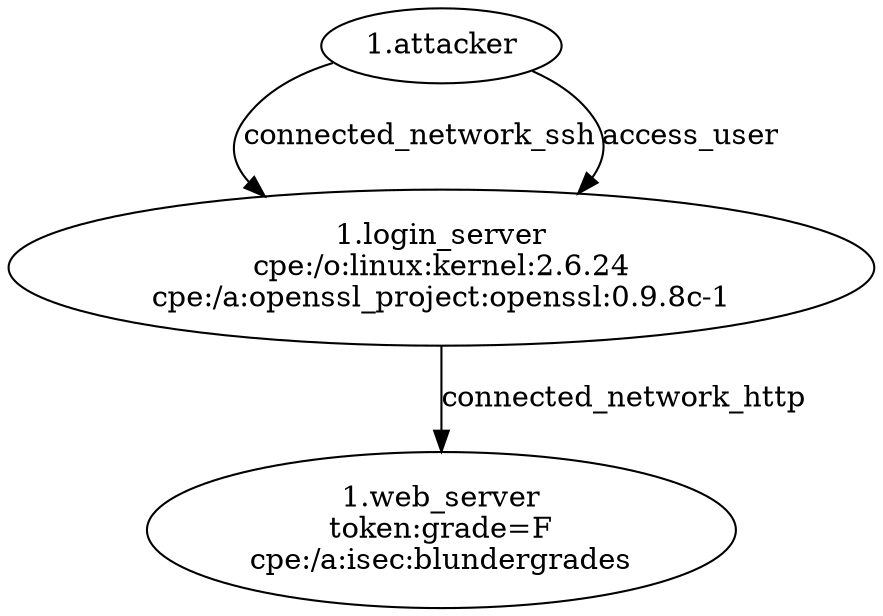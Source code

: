 digraph G {
attacker [label="1.attacker"];
web_server [label="1.web_server\ntoken:grade=F\ncpe:/a:isec:blundergrades"];
login_server [label="1.login_server\ncpe:/o:linux:kernel:2.6.24\ncpe:/a:openssl_project:openssl:0.9.8c-1"];
attacker -> login_server  [key=0, label=connected_network_ssh];
attacker -> login_server  [key=1, label=access_user];
login_server -> web_server  [key=0, label=connected_network_http];
}
